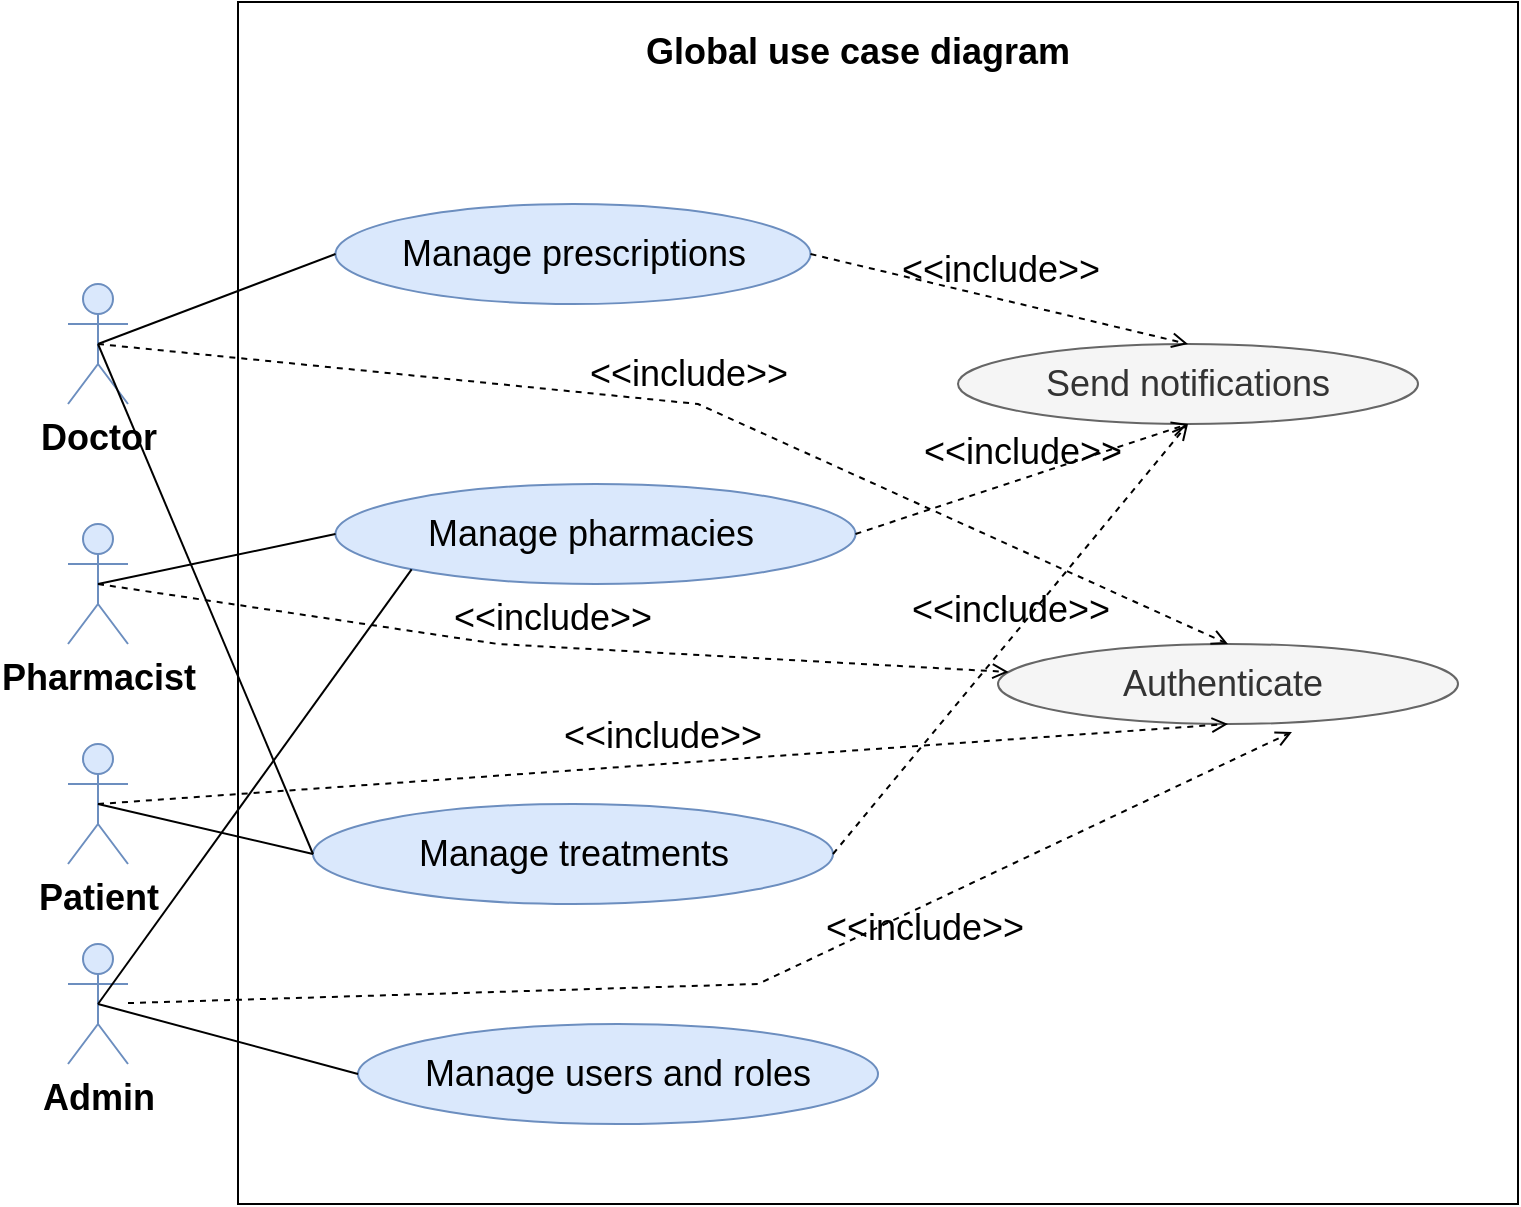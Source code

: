 <mxfile version="28.2.0">
  <diagram name="Page-1" id="u_Z78-zBwKize9A98fTc">
    <mxGraphModel dx="1424" dy="712" grid="1" gridSize="10" guides="1" tooltips="1" connect="1" arrows="1" fold="1" page="1" pageScale="1" pageWidth="4681" pageHeight="3300" math="0" shadow="0">
      <root>
        <mxCell id="0" />
        <mxCell id="1" parent="0" />
        <mxCell id="8F5OMPCy04fyyseZWVCi-2" value="" style="html=1;whiteSpace=wrap;fontSize=18;" parent="1" vertex="1">
          <mxGeometry x="410" y="50" width="640" height="601" as="geometry" />
        </mxCell>
        <mxCell id="8F5OMPCy04fyyseZWVCi-4" value="&lt;span style=&quot;text-align: left; text-wrap-mode: wrap;&quot;&gt;Doctor&lt;/span&gt;" style="shape=umlActor;verticalLabelPosition=bottom;verticalAlign=top;html=1;outlineConnect=0;fillColor=#dae8fc;strokeColor=#6c8ebf;fontSize=18;fontStyle=1" parent="1" vertex="1">
          <mxGeometry x="325" y="191" width="30" height="60" as="geometry" />
        </mxCell>
        <mxCell id="8F5OMPCy04fyyseZWVCi-5" value="&lt;span style=&quot;text-align: left; text-wrap-mode: wrap;&quot;&gt;&lt;b&gt;Pharmacist&lt;/b&gt;&lt;/span&gt;" style="shape=umlActor;verticalLabelPosition=bottom;verticalAlign=top;html=1;outlineConnect=0;fillColor=#dae8fc;strokeColor=#6c8ebf;fontSize=18;" parent="1" vertex="1">
          <mxGeometry x="325" y="311" width="30" height="60" as="geometry" />
        </mxCell>
        <mxCell id="8F5OMPCy04fyyseZWVCi-6" value="&lt;b&gt;Patient&lt;/b&gt;" style="shape=umlActor;verticalLabelPosition=bottom;verticalAlign=top;html=1;outlineConnect=0;fillColor=#dae8fc;strokeColor=#6c8ebf;fontSize=18;" parent="1" vertex="1">
          <mxGeometry x="325" y="421" width="30" height="60" as="geometry" />
        </mxCell>
        <mxCell id="8F5OMPCy04fyyseZWVCi-11" value="&lt;span style=&quot;text-align: left;&quot;&gt;Manage prescriptions&lt;/span&gt;" style="ellipse;whiteSpace=wrap;html=1;align=center;fillColor=#dae8fc;strokeColor=#6c8ebf;fontSize=18;" parent="1" vertex="1">
          <mxGeometry x="458.75" y="151" width="237.5" height="50" as="geometry" />
        </mxCell>
        <mxCell id="8F5OMPCy04fyyseZWVCi-12" value="&lt;span style=&quot;text-align: left;&quot;&gt;Manage pharmacies&amp;nbsp;&lt;/span&gt;" style="ellipse;whiteSpace=wrap;html=1;align=center;fillColor=#dae8fc;strokeColor=#6c8ebf;fontSize=18;" parent="1" vertex="1">
          <mxGeometry x="458.75" y="291" width="260" height="50" as="geometry" />
        </mxCell>
        <mxCell id="8F5OMPCy04fyyseZWVCi-13" value="&lt;span style=&quot;text-align: left;&quot;&gt;Manage users and roles&lt;/span&gt;" style="ellipse;whiteSpace=wrap;html=1;align=center;fillColor=#dae8fc;strokeColor=#6c8ebf;fontSize=18;" parent="1" vertex="1">
          <mxGeometry x="470" y="561" width="260" height="50" as="geometry" />
        </mxCell>
        <mxCell id="8F5OMPCy04fyyseZWVCi-15" value="&lt;span style=&quot;text-align: left;&quot;&gt;Manage treatments&lt;/span&gt;" style="ellipse;whiteSpace=wrap;html=1;align=center;fillColor=#dae8fc;strokeColor=#6c8ebf;fontSize=18;" parent="1" vertex="1">
          <mxGeometry x="447.5" y="451" width="260" height="50" as="geometry" />
        </mxCell>
        <mxCell id="8F5OMPCy04fyyseZWVCi-16" value="&lt;span&gt;Authenticate&amp;nbsp;&lt;/span&gt;" style="ellipse;whiteSpace=wrap;html=1;align=center;fillColor=#f5f5f5;fontColor=#333333;strokeColor=#666666;fontSize=18;" parent="1" vertex="1">
          <mxGeometry x="790" y="371" width="230" height="40" as="geometry" />
        </mxCell>
        <mxCell id="8F5OMPCy04fyyseZWVCi-22" value="&lt;b&gt;Admin&lt;/b&gt;" style="shape=umlActor;verticalLabelPosition=bottom;verticalAlign=top;html=1;outlineConnect=0;fillColor=#dae8fc;strokeColor=#6c8ebf;fontSize=18;" parent="1" vertex="1">
          <mxGeometry x="325" y="521" width="30" height="60" as="geometry" />
        </mxCell>
        <mxCell id="8F5OMPCy04fyyseZWVCi-48" value="" style="endArrow=none;html=1;rounded=0;exitX=0.5;exitY=0.5;exitDx=0;exitDy=0;exitPerimeter=0;fontSize=18;entryX=0;entryY=0.5;entryDx=0;entryDy=0;" parent="1" source="8F5OMPCy04fyyseZWVCi-4" target="8F5OMPCy04fyyseZWVCi-11" edge="1">
          <mxGeometry width="50" height="50" relative="1" as="geometry">
            <mxPoint x="570" y="491" as="sourcePoint" />
            <mxPoint x="620" y="441" as="targetPoint" />
          </mxGeometry>
        </mxCell>
        <mxCell id="8F5OMPCy04fyyseZWVCi-51" value="" style="endArrow=none;html=1;rounded=0;fontSize=18;entryX=0;entryY=0.5;entryDx=0;entryDy=0;exitX=0.5;exitY=0.5;exitDx=0;exitDy=0;exitPerimeter=0;" parent="1" source="8F5OMPCy04fyyseZWVCi-5" target="8F5OMPCy04fyyseZWVCi-12" edge="1">
          <mxGeometry width="50" height="50" relative="1" as="geometry">
            <mxPoint x="270" y="391" as="sourcePoint" />
            <mxPoint x="320" y="341" as="targetPoint" />
          </mxGeometry>
        </mxCell>
        <mxCell id="8F5OMPCy04fyyseZWVCi-52" value="" style="endArrow=none;html=1;rounded=0;entryX=0;entryY=0.5;entryDx=0;entryDy=0;fontSize=18;exitX=0.5;exitY=0.5;exitDx=0;exitDy=0;exitPerimeter=0;" parent="1" source="8F5OMPCy04fyyseZWVCi-22" target="8F5OMPCy04fyyseZWVCi-13" edge="1">
          <mxGeometry width="50" height="50" relative="1" as="geometry">
            <mxPoint x="570" y="491" as="sourcePoint" />
            <mxPoint x="620" y="441" as="targetPoint" />
          </mxGeometry>
        </mxCell>
        <mxCell id="8F5OMPCy04fyyseZWVCi-54" value="" style="endArrow=none;html=1;rounded=0;exitX=0.5;exitY=0.5;exitDx=0;exitDy=0;exitPerimeter=0;entryX=0;entryY=0.5;entryDx=0;entryDy=0;fontSize=18;" parent="1" source="8F5OMPCy04fyyseZWVCi-6" target="8F5OMPCy04fyyseZWVCi-15" edge="1">
          <mxGeometry width="50" height="50" relative="1" as="geometry">
            <mxPoint x="290" y="591" as="sourcePoint" />
            <mxPoint x="340" y="541" as="targetPoint" />
          </mxGeometry>
        </mxCell>
        <mxCell id="8F5OMPCy04fyyseZWVCi-55" value="" style="endArrow=none;html=1;rounded=0;entryX=0;entryY=0.5;entryDx=0;entryDy=0;exitX=0.5;exitY=0.5;exitDx=0;exitDy=0;exitPerimeter=0;fontSize=18;" parent="1" source="8F5OMPCy04fyyseZWVCi-4" target="8F5OMPCy04fyyseZWVCi-15" edge="1">
          <mxGeometry width="50" height="50" relative="1" as="geometry">
            <mxPoint x="570" y="491" as="sourcePoint" />
            <mxPoint x="620" y="441" as="targetPoint" />
          </mxGeometry>
        </mxCell>
        <mxCell id="8F5OMPCy04fyyseZWVCi-56" value="&amp;lt;&amp;lt;include&amp;gt;&amp;gt;" style="edgeStyle=none;html=1;endArrow=open;verticalAlign=bottom;dashed=1;labelBackgroundColor=none;rounded=0;exitX=0.5;exitY=0.5;exitDx=0;exitDy=0;entryX=0.5;entryY=0;entryDx=0;entryDy=0;fontSize=18;exitPerimeter=0;" parent="1" source="8F5OMPCy04fyyseZWVCi-4" target="8F5OMPCy04fyyseZWVCi-16" edge="1">
          <mxGeometry width="160" relative="1" as="geometry">
            <mxPoint x="510" y="401" as="sourcePoint" />
            <mxPoint x="670" y="401" as="targetPoint" />
            <Array as="points">
              <mxPoint x="640" y="251" />
            </Array>
          </mxGeometry>
        </mxCell>
        <mxCell id="8F5OMPCy04fyyseZWVCi-57" value="&amp;lt;&amp;lt;include&amp;gt;&amp;gt;" style="edgeStyle=none;html=1;endArrow=open;verticalAlign=bottom;dashed=1;labelBackgroundColor=none;rounded=0;exitX=0.5;exitY=0.5;exitDx=0;exitDy=0;fontSize=18;exitPerimeter=0;" parent="1" source="8F5OMPCy04fyyseZWVCi-5" target="8F5OMPCy04fyyseZWVCi-16" edge="1">
          <mxGeometry width="160" relative="1" as="geometry">
            <mxPoint x="510" y="451" as="sourcePoint" />
            <mxPoint x="670" y="451" as="targetPoint" />
            <Array as="points">
              <mxPoint x="540" y="371" />
            </Array>
          </mxGeometry>
        </mxCell>
        <mxCell id="8F5OMPCy04fyyseZWVCi-60" value="&amp;lt;&amp;lt;include&amp;gt;&amp;gt;" style="edgeStyle=none;html=1;endArrow=open;verticalAlign=bottom;dashed=1;labelBackgroundColor=none;rounded=0;exitX=0.5;exitY=0.5;exitDx=0;exitDy=0;entryX=0.5;entryY=1;entryDx=0;entryDy=0;fontSize=18;exitPerimeter=0;" parent="1" source="8F5OMPCy04fyyseZWVCi-6" target="8F5OMPCy04fyyseZWVCi-16" edge="1">
          <mxGeometry width="160" relative="1" as="geometry">
            <mxPoint x="510" y="451" as="sourcePoint" />
            <mxPoint x="670" y="451" as="targetPoint" />
          </mxGeometry>
        </mxCell>
        <mxCell id="dcAXjQyT_biFJBgPD5Zw-1" value="&lt;span&gt;Send notifications&lt;/span&gt;" style="ellipse;whiteSpace=wrap;html=1;align=center;fillColor=#f5f5f5;fontColor=#333333;strokeColor=#666666;fontSize=18;" parent="1" vertex="1">
          <mxGeometry x="770" y="221" width="230" height="40" as="geometry" />
        </mxCell>
        <mxCell id="dcAXjQyT_biFJBgPD5Zw-7" value="" style="endArrow=none;html=1;rounded=0;fontSize=18;entryX=0;entryY=1;entryDx=0;entryDy=0;exitX=0.5;exitY=0.5;exitDx=0;exitDy=0;exitPerimeter=0;" parent="1" source="8F5OMPCy04fyyseZWVCi-22" target="8F5OMPCy04fyyseZWVCi-12" edge="1">
          <mxGeometry width="50" height="50" relative="1" as="geometry">
            <mxPoint x="420" y="346" as="sourcePoint" />
            <mxPoint x="563" y="321" as="targetPoint" />
          </mxGeometry>
        </mxCell>
        <mxCell id="dcAXjQyT_biFJBgPD5Zw-8" value="&amp;lt;&amp;lt;include&amp;gt;&amp;gt;" style="edgeStyle=none;html=1;endArrow=open;verticalAlign=bottom;dashed=1;labelBackgroundColor=none;rounded=0;exitX=1;exitY=0.5;exitDx=0;exitDy=0;entryX=0.5;entryY=0;entryDx=0;entryDy=0;fontSize=18;" parent="1" source="8F5OMPCy04fyyseZWVCi-11" target="dcAXjQyT_biFJBgPD5Zw-1" edge="1">
          <mxGeometry width="160" relative="1" as="geometry">
            <mxPoint x="690" y="461" as="sourcePoint" />
            <mxPoint x="1229" y="401" as="targetPoint" />
          </mxGeometry>
        </mxCell>
        <mxCell id="dcAXjQyT_biFJBgPD5Zw-9" value="&amp;lt;&amp;lt;include&amp;gt;&amp;gt;" style="edgeStyle=none;html=1;endArrow=open;verticalAlign=bottom;dashed=1;labelBackgroundColor=none;rounded=0;exitX=1;exitY=0.5;exitDx=0;exitDy=0;entryX=0.5;entryY=1;entryDx=0;entryDy=0;fontSize=18;" parent="1" source="8F5OMPCy04fyyseZWVCi-12" target="dcAXjQyT_biFJBgPD5Zw-1" edge="1">
          <mxGeometry width="160" relative="1" as="geometry">
            <mxPoint x="630" y="361" as="sourcePoint" />
            <mxPoint x="1169" y="301" as="targetPoint" />
          </mxGeometry>
        </mxCell>
        <mxCell id="dcAXjQyT_biFJBgPD5Zw-10" value="&amp;lt;&amp;lt;include&amp;gt;&amp;gt;" style="edgeStyle=none;html=1;endArrow=open;verticalAlign=bottom;dashed=1;labelBackgroundColor=none;rounded=0;exitX=1;exitY=0.5;exitDx=0;exitDy=0;entryX=0.5;entryY=1;entryDx=0;entryDy=0;fontSize=18;" parent="1" source="8F5OMPCy04fyyseZWVCi-15" target="dcAXjQyT_biFJBgPD5Zw-1" edge="1">
          <mxGeometry width="160" relative="1" as="geometry">
            <mxPoint x="650" y="521" as="sourcePoint" />
            <mxPoint x="1189" y="461" as="targetPoint" />
          </mxGeometry>
        </mxCell>
        <mxCell id="s_2wQDS8fyFM_KLLVJj2-1" value="&amp;lt;&amp;lt;include&amp;gt;&amp;gt;" style="edgeStyle=none;html=1;endArrow=open;verticalAlign=bottom;dashed=1;labelBackgroundColor=none;rounded=0;entryX=0.639;entryY=1.1;entryDx=0;entryDy=0;fontSize=18;entryPerimeter=0;" edge="1" parent="1" source="8F5OMPCy04fyyseZWVCi-22" target="8F5OMPCy04fyyseZWVCi-16">
          <mxGeometry x="0.299" y="-23" width="160" relative="1" as="geometry">
            <mxPoint x="710" y="451" as="sourcePoint" />
            <mxPoint x="1245" y="441" as="targetPoint" />
            <Array as="points">
              <mxPoint x="670" y="541" />
            </Array>
            <mxPoint as="offset" />
          </mxGeometry>
        </mxCell>
        <mxCell id="s_2wQDS8fyFM_KLLVJj2-2" value="&lt;span style=&quot;text-align: left;&quot;&gt;Global use case diagram&lt;/span&gt;" style="text;html=1;align=center;verticalAlign=middle;whiteSpace=wrap;rounded=0;fontSize=18;fontStyle=1" vertex="1" parent="1">
          <mxGeometry x="500" y="60" width="440" height="30" as="geometry" />
        </mxCell>
      </root>
    </mxGraphModel>
  </diagram>
</mxfile>
